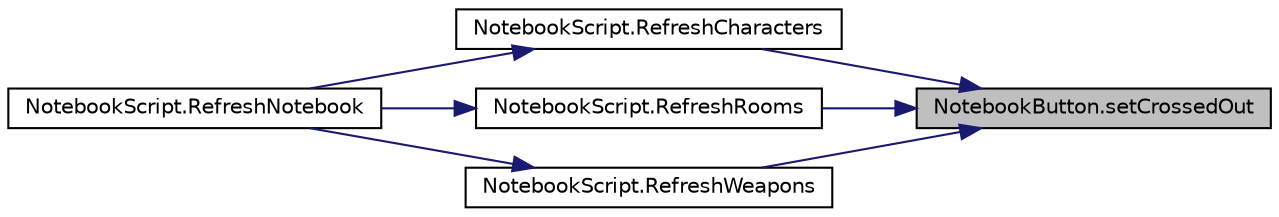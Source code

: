 digraph "NotebookButton.setCrossedOut"
{
 // LATEX_PDF_SIZE
  edge [fontname="Helvetica",fontsize="10",labelfontname="Helvetica",labelfontsize="10"];
  node [fontname="Helvetica",fontsize="10",shape=record];
  rankdir="RL";
  Node1 [label="NotebookButton.setCrossedOut",height=0.2,width=0.4,color="black", fillcolor="grey75", style="filled", fontcolor="black",tooltip=" "];
  Node1 -> Node2 [dir="back",color="midnightblue",fontsize="10",style="solid",fontname="Helvetica"];
  Node2 [label="NotebookScript.RefreshCharacters",height=0.2,width=0.4,color="black", fillcolor="white", style="filled",URL="$class_notebook_script.html#a4d3a7148faf9db0faae9b942f01e84b6",tooltip=" "];
  Node2 -> Node3 [dir="back",color="midnightblue",fontsize="10",style="solid",fontname="Helvetica"];
  Node3 [label="NotebookScript.RefreshNotebook",height=0.2,width=0.4,color="black", fillcolor="white", style="filled",URL="$class_notebook_script.html#a3c031d903921e95ac42253bb09f5beec",tooltip=" "];
  Node1 -> Node4 [dir="back",color="midnightblue",fontsize="10",style="solid",fontname="Helvetica"];
  Node4 [label="NotebookScript.RefreshRooms",height=0.2,width=0.4,color="black", fillcolor="white", style="filled",URL="$class_notebook_script.html#a1ad8770915bffe616f448f1b3cff339f",tooltip=" "];
  Node4 -> Node3 [dir="back",color="midnightblue",fontsize="10",style="solid",fontname="Helvetica"];
  Node1 -> Node5 [dir="back",color="midnightblue",fontsize="10",style="solid",fontname="Helvetica"];
  Node5 [label="NotebookScript.RefreshWeapons",height=0.2,width=0.4,color="black", fillcolor="white", style="filled",URL="$class_notebook_script.html#a4d45da2c213d4711991232101154510e",tooltip=" "];
  Node5 -> Node3 [dir="back",color="midnightblue",fontsize="10",style="solid",fontname="Helvetica"];
}
